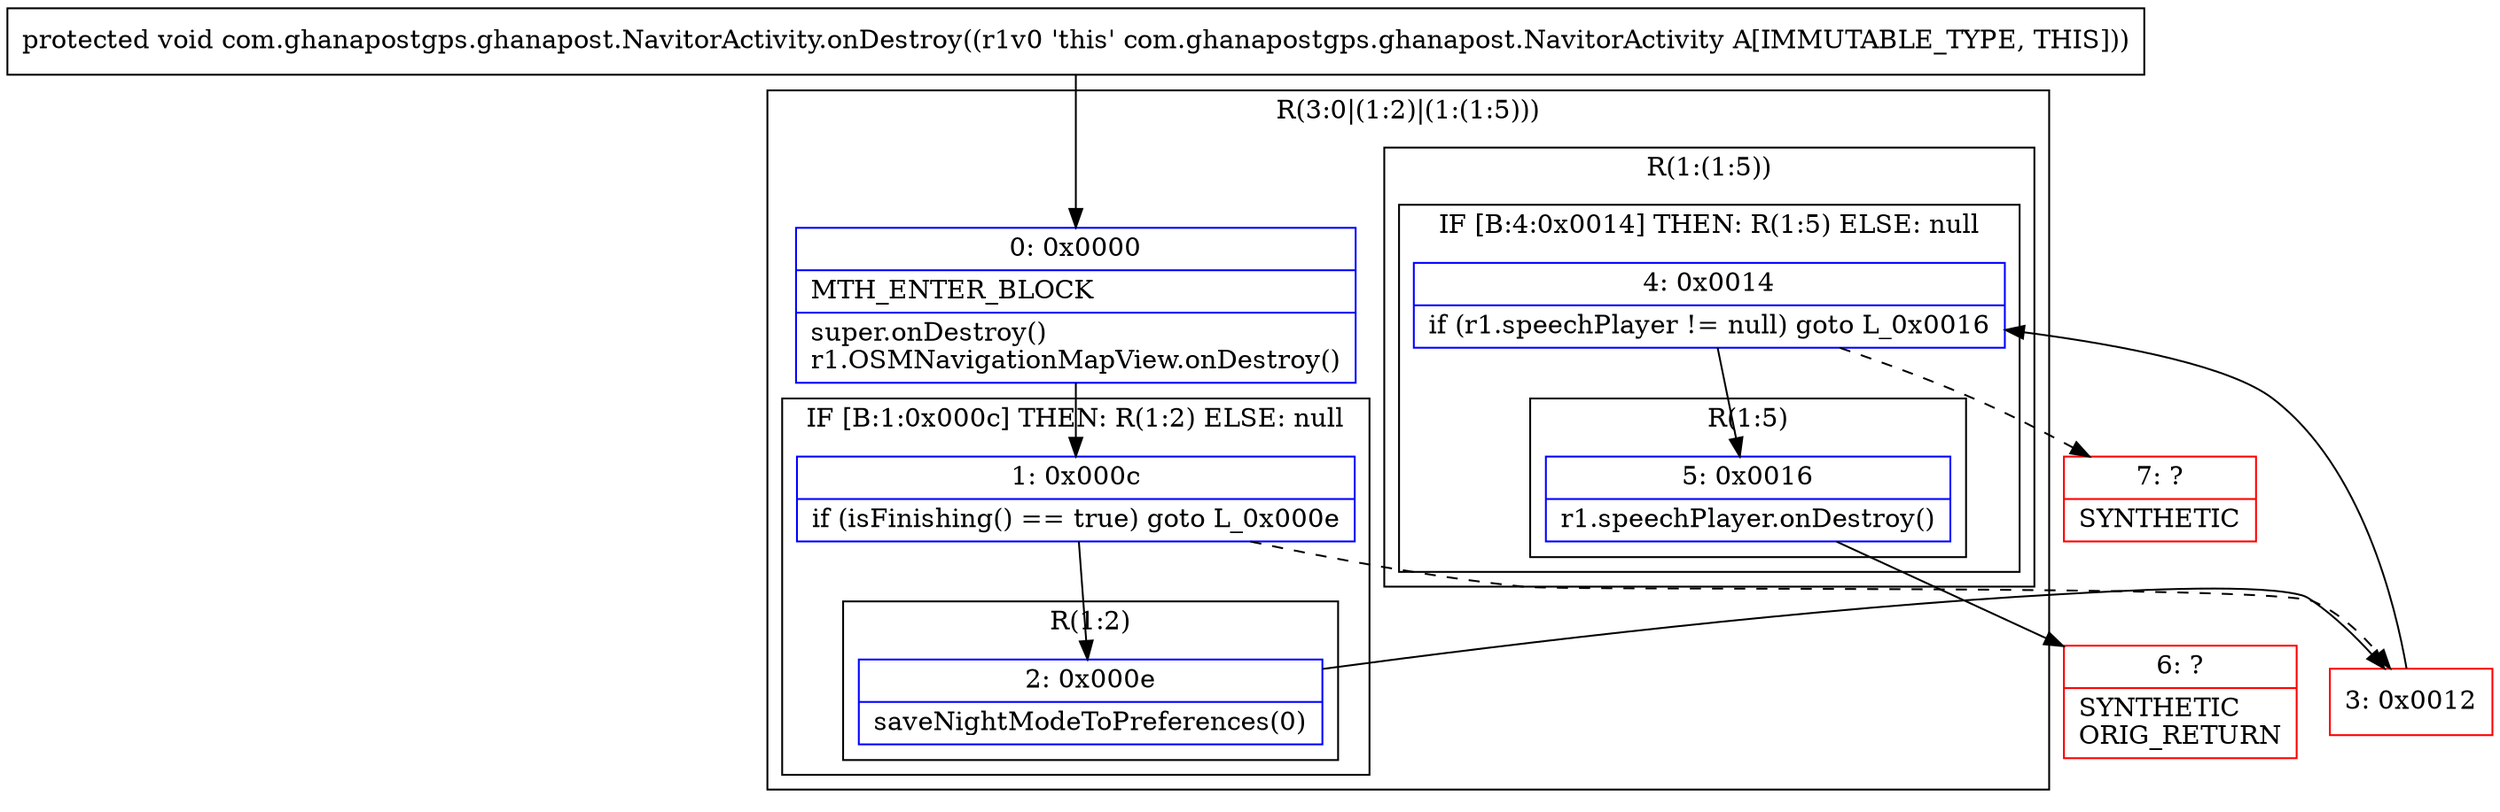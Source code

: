 digraph "CFG forcom.ghanapostgps.ghanapost.NavitorActivity.onDestroy()V" {
subgraph cluster_Region_1164161992 {
label = "R(3:0|(1:2)|(1:(1:5)))";
node [shape=record,color=blue];
Node_0 [shape=record,label="{0\:\ 0x0000|MTH_ENTER_BLOCK\l|super.onDestroy()\lr1.OSMNavigationMapView.onDestroy()\l}"];
subgraph cluster_IfRegion_984725433 {
label = "IF [B:1:0x000c] THEN: R(1:2) ELSE: null";
node [shape=record,color=blue];
Node_1 [shape=record,label="{1\:\ 0x000c|if (isFinishing() == true) goto L_0x000e\l}"];
subgraph cluster_Region_1274218621 {
label = "R(1:2)";
node [shape=record,color=blue];
Node_2 [shape=record,label="{2\:\ 0x000e|saveNightModeToPreferences(0)\l}"];
}
}
subgraph cluster_Region_72200767 {
label = "R(1:(1:5))";
node [shape=record,color=blue];
subgraph cluster_IfRegion_1550363789 {
label = "IF [B:4:0x0014] THEN: R(1:5) ELSE: null";
node [shape=record,color=blue];
Node_4 [shape=record,label="{4\:\ 0x0014|if (r1.speechPlayer != null) goto L_0x0016\l}"];
subgraph cluster_Region_1809044678 {
label = "R(1:5)";
node [shape=record,color=blue];
Node_5 [shape=record,label="{5\:\ 0x0016|r1.speechPlayer.onDestroy()\l}"];
}
}
}
}
Node_3 [shape=record,color=red,label="{3\:\ 0x0012}"];
Node_6 [shape=record,color=red,label="{6\:\ ?|SYNTHETIC\lORIG_RETURN\l}"];
Node_7 [shape=record,color=red,label="{7\:\ ?|SYNTHETIC\l}"];
MethodNode[shape=record,label="{protected void com.ghanapostgps.ghanapost.NavitorActivity.onDestroy((r1v0 'this' com.ghanapostgps.ghanapost.NavitorActivity A[IMMUTABLE_TYPE, THIS])) }"];
MethodNode -> Node_0;
Node_0 -> Node_1;
Node_1 -> Node_2;
Node_1 -> Node_3[style=dashed];
Node_2 -> Node_3;
Node_4 -> Node_5;
Node_4 -> Node_7[style=dashed];
Node_5 -> Node_6;
Node_3 -> Node_4;
}

